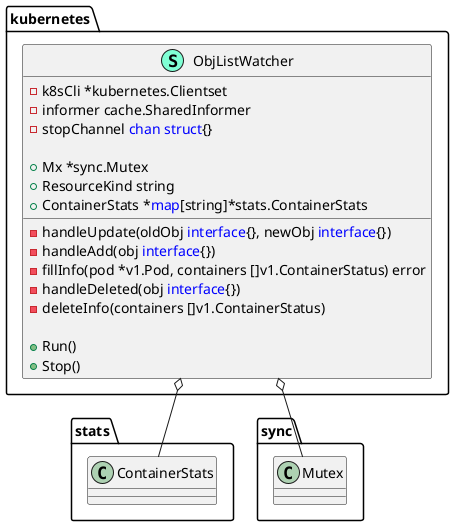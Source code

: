 @startuml
namespace kubernetes {
    class ObjListWatcher << (S,Aquamarine) >> {
        - k8sCli *kubernetes.Clientset
        - informer cache.SharedInformer
        - stopChannel <font color=blue>chan</font> <font color=blue>struct</font>{}

        + Mx *sync.Mutex
        + ResourceKind string
        + ContainerStats *<font color=blue>map</font>[string]*stats.ContainerStats

        - handleUpdate(oldObj <font color=blue>interface</font>{}, newObj <font color=blue>interface</font>{})
        - handleAdd(obj <font color=blue>interface</font>{})
        - fillInfo(pod *v1.Pod, containers []v1.ContainerStatus) error
        - handleDeleted(obj <font color=blue>interface</font>{})
        - deleteInfo(containers []v1.ContainerStatus)

        + Run()
        + Stop()

    }
}


"kubernetes.ObjListWatcher" o-- "stats.ContainerStats"
"kubernetes.ObjListWatcher" o-- "sync.Mutex"

@enduml
